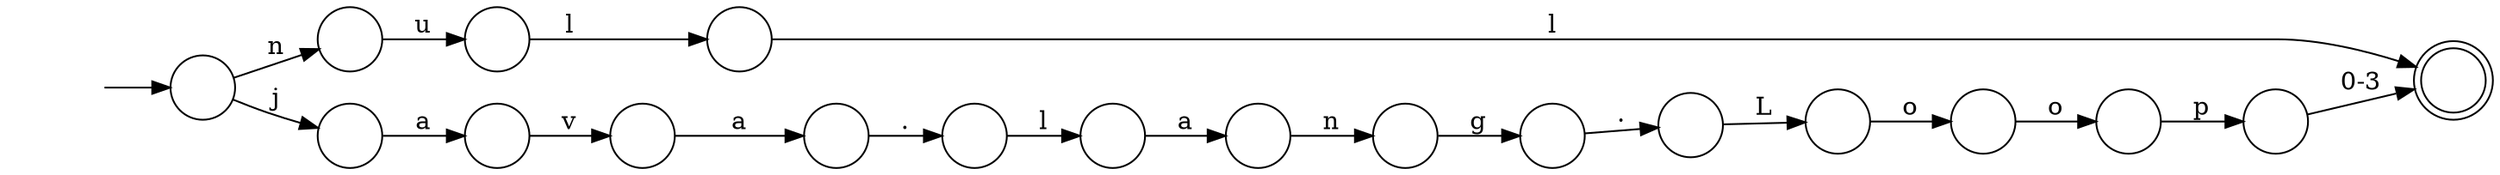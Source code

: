 digraph Automaton {
  rankdir = LR;
  0 [shape=circle,label=""];
  0 -> 6 [label="n"]
  1 [shape=circle,label=""];
  1 -> 10 [label="."]
  2 [shape=circle,label=""];
  2 -> 17 [label="v"]
  3 [shape=circle,label=""];
  3 -> 0 [label="a"]
  4 [shape=circle,label=""];
  4 -> 5 [label="u"]
  5 [shape=circle,label=""];
  5 -> 12 [label="l"]
  6 [shape=circle,label=""];
  6 -> 11 [label="g"]
  7 [shape=circle,label=""];
  7 -> 14 [label="L"]
  8 [shape=circle,label=""];
  8 -> 2 [label="a"]
  9 [shape=circle,label=""];
  initial [shape=plaintext,label=""];
  initial -> 9
  9 -> 8 [label="j"]
  9 -> 4 [label="n"]
  10 [shape=circle,label=""];
  10 -> 3 [label="l"]
  11 [shape=circle,label=""];
  11 -> 7 [label="."]
  12 [shape=circle,label=""];
  12 -> 16 [label="l"]
  13 [shape=circle,label=""];
  13 -> 15 [label="o"]
  14 [shape=circle,label=""];
  14 -> 13 [label="o"]
  15 [shape=circle,label=""];
  15 -> 18 [label="p"]
  16 [shape=doublecircle,label=""];
  17 [shape=circle,label=""];
  17 -> 1 [label="a"]
  18 [shape=circle,label=""];
  18 -> 16 [label="0-3"]
}
